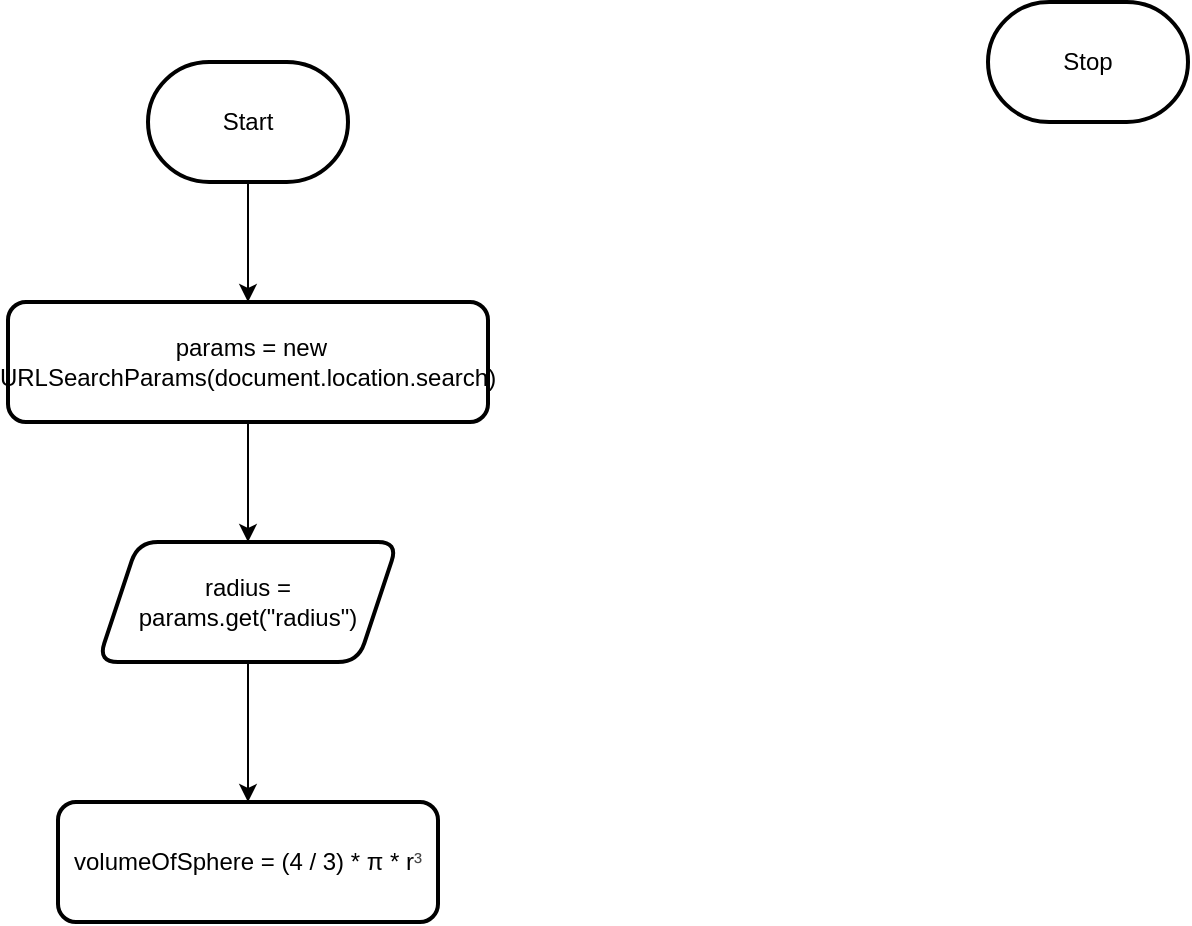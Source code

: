 <mxfile>
    <diagram id="HIP3nbAZw_EuaXWnEj3U" name="Page-1">
        <mxGraphModel dx="577" dy="1661" grid="1" gridSize="10" guides="1" tooltips="1" connect="1" arrows="1" fold="1" page="1" pageScale="1" pageWidth="850" pageHeight="1100" math="0" shadow="0">
            <root>
                <mxCell id="0"/>
                <mxCell id="1" parent="0"/>
                <mxCell id="5" value="" style="edgeStyle=orthogonalEdgeStyle;shape=connector;rounded=0;html=1;strokeColor=default;align=center;verticalAlign=middle;fontFamily=Helvetica;fontSize=11;fontColor=default;labelBackgroundColor=default;endArrow=classic;" edge="1" parent="1" source="2" target="4">
                    <mxGeometry relative="1" as="geometry"/>
                </mxCell>
                <mxCell id="2" value="Start" style="strokeWidth=2;html=1;shape=mxgraph.flowchart.terminator;whiteSpace=wrap;" parent="1" vertex="1">
                    <mxGeometry x="340" y="30" width="100" height="60" as="geometry"/>
                </mxCell>
                <mxCell id="3" value="Stop" style="strokeWidth=2;html=1;shape=mxgraph.flowchart.terminator;whiteSpace=wrap;" parent="1" vertex="1">
                    <mxGeometry x="760" width="100" height="60" as="geometry"/>
                </mxCell>
                <mxCell id="7" value="" style="edgeStyle=orthogonalEdgeStyle;shape=connector;rounded=0;html=1;strokeColor=default;align=center;verticalAlign=middle;fontFamily=Helvetica;fontSize=11;fontColor=default;labelBackgroundColor=default;endArrow=classic;" edge="1" parent="1" source="4" target="6">
                    <mxGeometry relative="1" as="geometry"/>
                </mxCell>
                <UserObject label="&amp;nbsp;params = new URLSearchParams(document.location.search)" id="4">
                    <mxCell style="rounded=1;whiteSpace=wrap;html=1;strokeWidth=2;" vertex="1" parent="1">
                        <mxGeometry x="270" y="150" width="240" height="60" as="geometry"/>
                    </mxCell>
                </UserObject>
                <mxCell id="9" value="" style="edgeStyle=orthogonalEdgeStyle;shape=connector;rounded=0;html=1;strokeColor=default;align=center;verticalAlign=middle;fontFamily=Helvetica;fontSize=11;fontColor=default;labelBackgroundColor=default;endArrow=classic;" edge="1" parent="1" source="6" target="8">
                    <mxGeometry relative="1" as="geometry"/>
                </mxCell>
                <UserObject label="radius = params.get(&quot;radius&quot;)" link="const aBase = params.get(&quot;aBase&quot;)" id="6">
                    <mxCell style="shape=parallelogram;perimeter=parallelogramPerimeter;whiteSpace=wrap;html=1;fixedSize=1;rounded=1;strokeWidth=2;" vertex="1" parent="1">
                        <mxGeometry x="315" y="270" width="150" height="60" as="geometry"/>
                    </mxCell>
                </UserObject>
                <mxCell id="8" value="&lt;font style=&quot;font-size: 12px;&quot;&gt;volumeOfSphere = (4 / 3) * π * r&lt;span style=&quot;color: rgb(71, 71, 71); font-family: &amp;quot;Google Sans&amp;quot;, Arial, sans-serif; text-align: start; background-color: rgb(255, 255, 255);&quot;&gt;³&lt;/span&gt;&lt;/font&gt;" style="rounded=1;whiteSpace=wrap;html=1;strokeWidth=2;" vertex="1" parent="1">
                    <mxGeometry x="295" y="400" width="190" height="60" as="geometry"/>
                </mxCell>
            </root>
        </mxGraphModel>
    </diagram>
</mxfile>